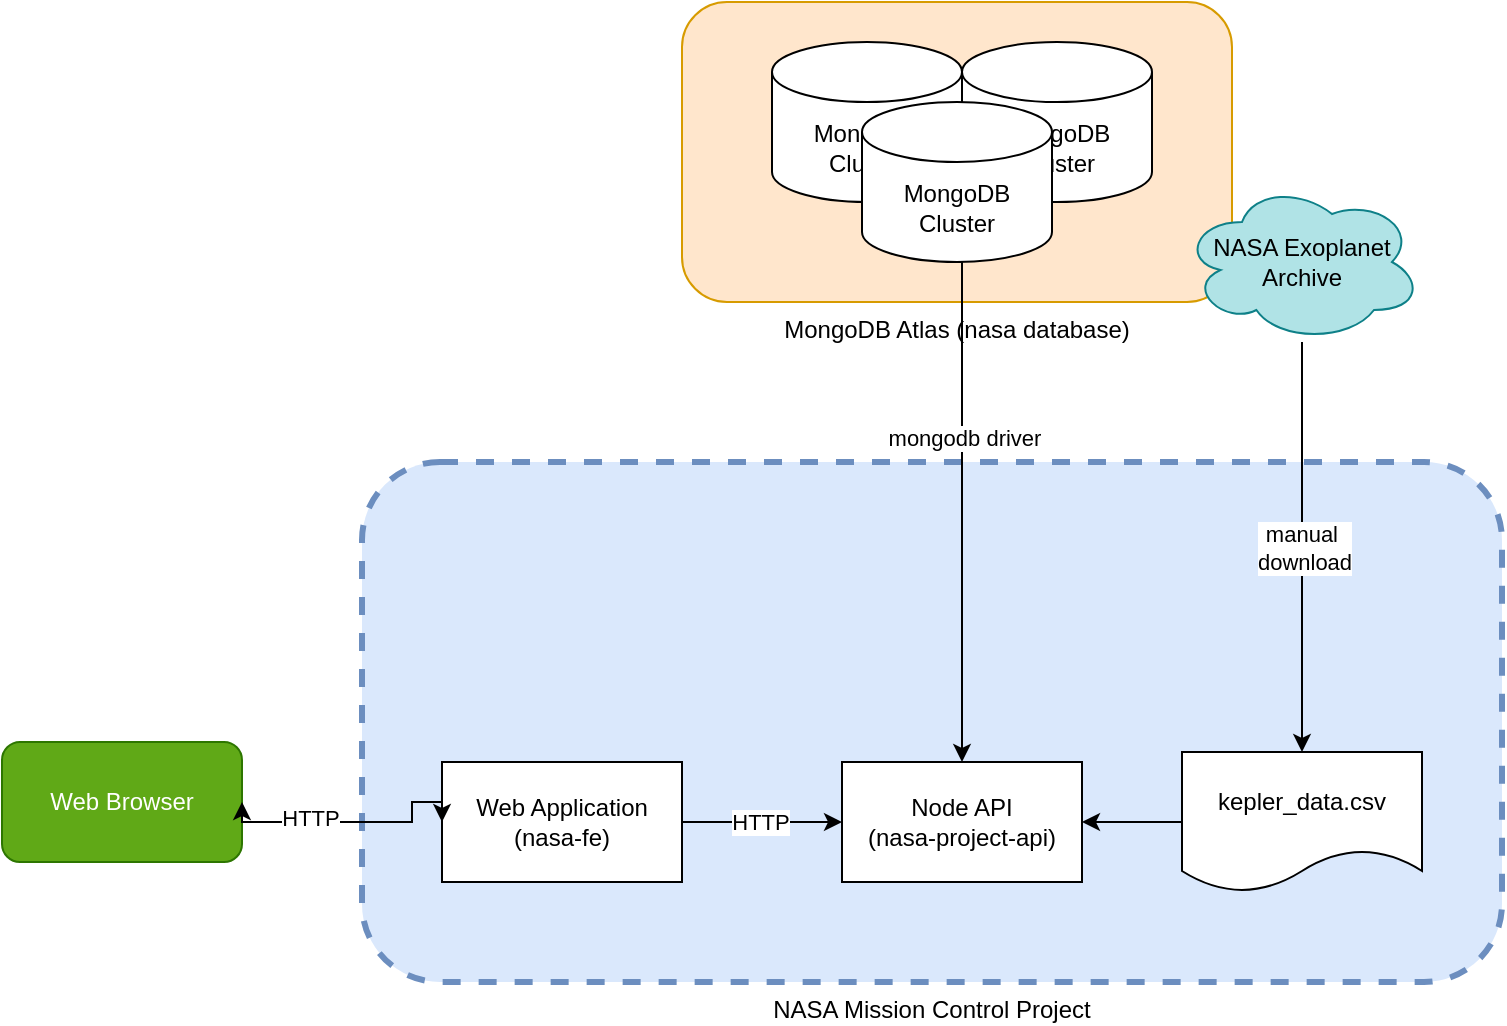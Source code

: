 <mxfile version="24.7.17">
  <diagram name="Page-1" id="EXQF-W41Bc2EzEBSdjF2">
    <mxGraphModel dx="1125" dy="1098" grid="1" gridSize="10" guides="1" tooltips="1" connect="1" arrows="1" fold="1" page="1" pageScale="1" pageWidth="850" pageHeight="1100" math="0" shadow="0">
      <root>
        <mxCell id="0" />
        <mxCell id="1" parent="0" />
        <mxCell id="TLbDlx7E-o7ZPIGpJrcf-4" value="MongoDB Atlas (nasa database)" style="rounded=1;whiteSpace=wrap;html=1;align=center;labelPosition=center;verticalLabelPosition=bottom;verticalAlign=top;fillColor=#ffe6cc;strokeColor=#d79b00;" vertex="1" parent="1">
          <mxGeometry x="360" y="60" width="275" height="150" as="geometry" />
        </mxCell>
        <mxCell id="9KjZKQUlH3sFJPp5h10t-5" value="NASA Mission Control Project" style="rounded=1;whiteSpace=wrap;html=1;verticalAlign=top;labelPosition=center;verticalLabelPosition=bottom;align=center;dashed=1;fillColor=#dae8fc;strokeColor=#6c8ebf;strokeWidth=3;perimeterSpacing=17;" parent="1" vertex="1">
          <mxGeometry x="200" y="290" width="570" height="260" as="geometry" />
        </mxCell>
        <mxCell id="9KjZKQUlH3sFJPp5h10t-3" value="" style="edgeStyle=orthogonalEdgeStyle;rounded=0;orthogonalLoop=1;jettySize=auto;html=1;" parent="1" source="9KjZKQUlH3sFJPp5h10t-1" target="9KjZKQUlH3sFJPp5h10t-2" edge="1">
          <mxGeometry relative="1" as="geometry" />
        </mxCell>
        <mxCell id="9KjZKQUlH3sFJPp5h10t-4" value="HTTP" style="edgeLabel;html=1;align=center;verticalAlign=middle;resizable=0;points=[];" parent="9KjZKQUlH3sFJPp5h10t-3" vertex="1" connectable="0">
          <mxGeometry x="-0.035" relative="1" as="geometry">
            <mxPoint as="offset" />
          </mxGeometry>
        </mxCell>
        <mxCell id="9KjZKQUlH3sFJPp5h10t-1" value="Web Application&lt;div&gt;(nasa-fe)&lt;/div&gt;" style="rounded=0;whiteSpace=wrap;html=1;" parent="1" vertex="1">
          <mxGeometry x="240" y="440" width="120" height="60" as="geometry" />
        </mxCell>
        <mxCell id="9KjZKQUlH3sFJPp5h10t-2" value="Node API&lt;div&gt;(nasa-project-api)&lt;/div&gt;" style="whiteSpace=wrap;html=1;rounded=0;" parent="1" vertex="1">
          <mxGeometry x="440" y="440" width="120" height="60" as="geometry" />
        </mxCell>
        <mxCell id="rVIXq87kdJ0t4xBZK6Fz-1" value="Web Browser" style="rounded=1;whiteSpace=wrap;html=1;fillColor=#60a917;fontColor=#ffffff;strokeColor=#2D7600;" parent="1" vertex="1">
          <mxGeometry x="20" y="430" width="120" height="60" as="geometry" />
        </mxCell>
        <mxCell id="rVIXq87kdJ0t4xBZK6Fz-2" style="edgeStyle=orthogonalEdgeStyle;rounded=0;orthogonalLoop=1;jettySize=auto;html=1;entryX=0;entryY=0.5;entryDx=0;entryDy=0;startArrow=classic;startFill=1;exitX=1;exitY=0.5;exitDx=0;exitDy=0;" parent="1" source="rVIXq87kdJ0t4xBZK6Fz-1" target="9KjZKQUlH3sFJPp5h10t-1" edge="1">
          <mxGeometry relative="1" as="geometry">
            <mxPoint x="215" y="360" as="sourcePoint" />
            <mxPoint x="405" y="460" as="targetPoint" />
            <Array as="points">
              <mxPoint x="225" y="470" />
              <mxPoint x="225" y="460" />
              <mxPoint x="240" y="460" />
            </Array>
          </mxGeometry>
        </mxCell>
        <mxCell id="rVIXq87kdJ0t4xBZK6Fz-3" value="HTTP" style="edgeLabel;html=1;align=center;verticalAlign=middle;resizable=0;points=[];" parent="rVIXq87kdJ0t4xBZK6Fz-2" vertex="1" connectable="0">
          <mxGeometry x="-0.321" y="2" relative="1" as="geometry">
            <mxPoint as="offset" />
          </mxGeometry>
        </mxCell>
        <mxCell id="rVIXq87kdJ0t4xBZK6Fz-5" style="edgeStyle=orthogonalEdgeStyle;rounded=0;orthogonalLoop=1;jettySize=auto;html=1;" parent="1" source="rVIXq87kdJ0t4xBZK6Fz-4" target="9KjZKQUlH3sFJPp5h10t-2" edge="1">
          <mxGeometry relative="1" as="geometry" />
        </mxCell>
        <mxCell id="rVIXq87kdJ0t4xBZK6Fz-4" value="kepler_data.csv" style="shape=document;whiteSpace=wrap;html=1;boundedLbl=1;" parent="1" vertex="1">
          <mxGeometry x="610" y="435" width="120" height="70" as="geometry" />
        </mxCell>
        <mxCell id="TLbDlx7E-o7ZPIGpJrcf-7" style="edgeStyle=orthogonalEdgeStyle;rounded=0;orthogonalLoop=1;jettySize=auto;html=1;entryX=0.5;entryY=0;entryDx=0;entryDy=0;" edge="1" parent="1" source="rVIXq87kdJ0t4xBZK6Fz-6" target="rVIXq87kdJ0t4xBZK6Fz-4">
          <mxGeometry relative="1" as="geometry" />
        </mxCell>
        <mxCell id="TLbDlx7E-o7ZPIGpJrcf-8" value="manual&amp;nbsp;&lt;div&gt;download&lt;/div&gt;" style="edgeLabel;html=1;align=center;verticalAlign=middle;resizable=0;points=[];" vertex="1" connectable="0" parent="TLbDlx7E-o7ZPIGpJrcf-7">
          <mxGeometry x="0.005" y="1" relative="1" as="geometry">
            <mxPoint as="offset" />
          </mxGeometry>
        </mxCell>
        <mxCell id="rVIXq87kdJ0t4xBZK6Fz-6" value="NASA Exoplanet Archive" style="ellipse;shape=cloud;whiteSpace=wrap;html=1;fillColor=#b0e3e6;strokeColor=#0e8088;" parent="1" vertex="1">
          <mxGeometry x="610" y="150" width="120" height="80" as="geometry" />
        </mxCell>
        <mxCell id="TLbDlx7E-o7ZPIGpJrcf-1" value="MongoDB Cluster" style="shape=cylinder3;whiteSpace=wrap;html=1;boundedLbl=1;backgroundOutline=1;size=15;" vertex="1" parent="1">
          <mxGeometry x="405" y="80" width="95" height="80" as="geometry" />
        </mxCell>
        <mxCell id="TLbDlx7E-o7ZPIGpJrcf-3" value="MongoDB Cluster" style="shape=cylinder3;whiteSpace=wrap;html=1;boundedLbl=1;backgroundOutline=1;size=15;" vertex="1" parent="1">
          <mxGeometry x="500" y="80" width="95" height="80" as="geometry" />
        </mxCell>
        <mxCell id="TLbDlx7E-o7ZPIGpJrcf-5" style="edgeStyle=orthogonalEdgeStyle;rounded=0;orthogonalLoop=1;jettySize=auto;html=1;exitX=0.5;exitY=1;exitDx=0;exitDy=0;exitPerimeter=0;entryX=0.5;entryY=0;entryDx=0;entryDy=0;" edge="1" parent="1" source="TLbDlx7E-o7ZPIGpJrcf-2" target="9KjZKQUlH3sFJPp5h10t-2">
          <mxGeometry relative="1" as="geometry">
            <Array as="points">
              <mxPoint x="500" y="190" />
            </Array>
          </mxGeometry>
        </mxCell>
        <mxCell id="TLbDlx7E-o7ZPIGpJrcf-6" value="mongodb driver" style="edgeLabel;html=1;align=center;verticalAlign=middle;resizable=0;points=[];" vertex="1" connectable="0" parent="TLbDlx7E-o7ZPIGpJrcf-5">
          <mxGeometry x="-0.285" y="1" relative="1" as="geometry">
            <mxPoint as="offset" />
          </mxGeometry>
        </mxCell>
        <mxCell id="TLbDlx7E-o7ZPIGpJrcf-2" value="MongoDB Cluster" style="shape=cylinder3;whiteSpace=wrap;html=1;boundedLbl=1;backgroundOutline=1;size=15;" vertex="1" parent="1">
          <mxGeometry x="450" y="110" width="95" height="80" as="geometry" />
        </mxCell>
      </root>
    </mxGraphModel>
  </diagram>
</mxfile>
